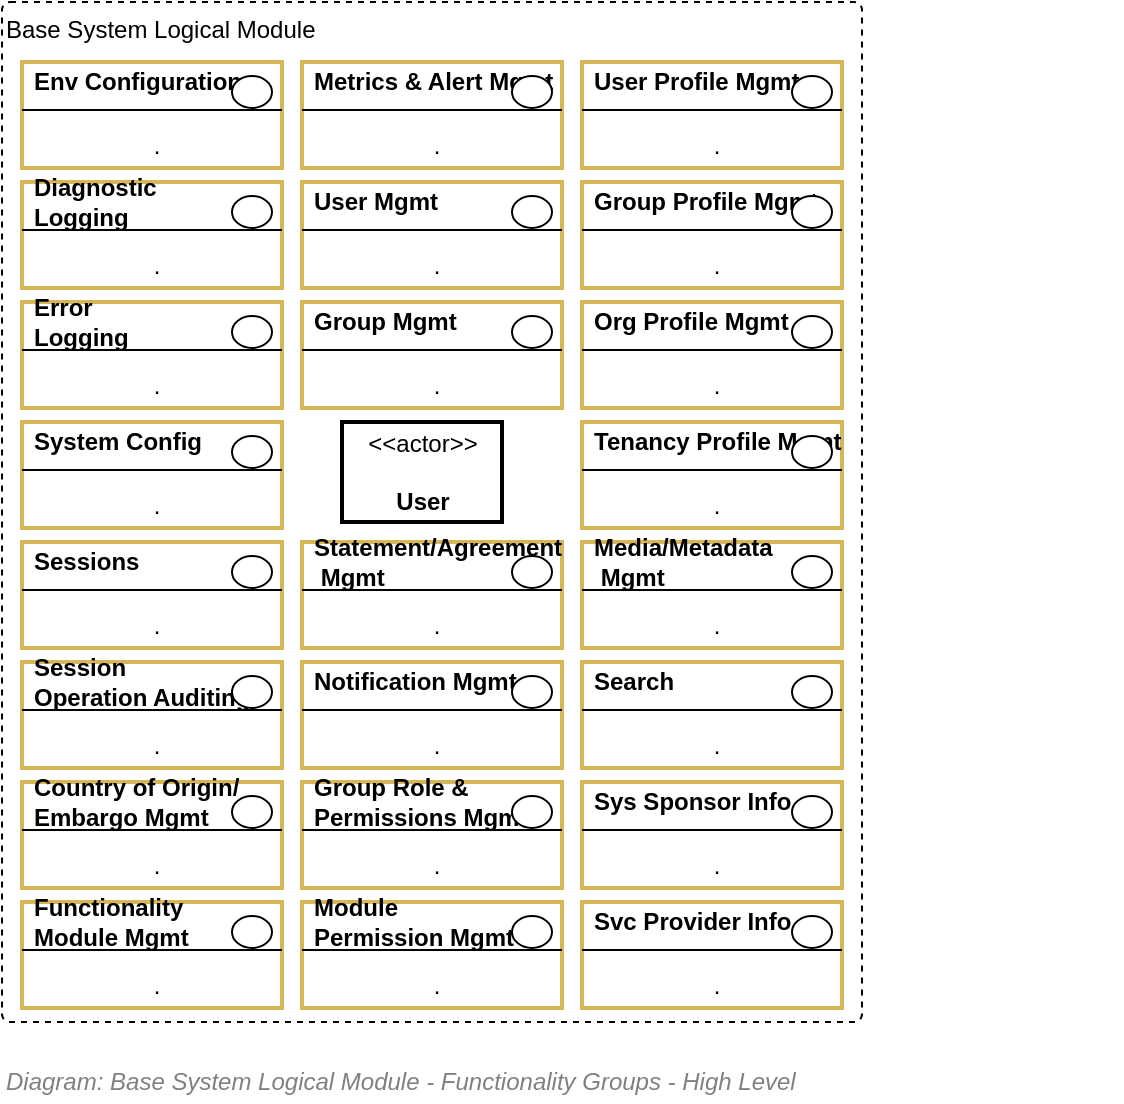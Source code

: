 <mxfile compressed="false" version="17.5.0" type="google">
  <diagram name="Operations" id="pI4JaMz8c7eRJm9Sz2-B">
    <mxGraphModel grid="1" page="1" gridSize="10" guides="1" tooltips="1" connect="1" arrows="1" fold="1" pageScale="1" pageWidth="827" pageHeight="1169" math="0" shadow="0">
      <root>
        <mxCell id="1kkV1kS8Yblyq-Pat1bP-0" />
        <mxCell id="1kkV1kS8Yblyq-Pat1bP-1" parent="1kkV1kS8Yblyq-Pat1bP-0" />
        <mxCell id="1kkV1kS8Yblyq-Pat1bP-2" value="&lt;font style=&quot;font-size: 12px&quot;&gt;Diagram: Base System Logical Module - Functionality Groups - High Level&lt;/font&gt;" style="text;strokeColor=none;fillColor=none;html=1;fontSize=12;fontStyle=2;verticalAlign=middle;align=left;shadow=0;glass=0;comic=0;opacity=30;fontColor=#808080;strokeWidth=1;" vertex="1" parent="1kkV1kS8Yblyq-Pat1bP-1">
          <mxGeometry x="120" y="660" width="520" height="20" as="geometry" />
        </mxCell>
        <UserObject label="" tooltip="ABOUT&#xa;&#xa;The Base Module provides Functionality that is pretty much common across all mature applications, from Diagnostics, through information about the system (who paid for it/who built it, who is supplying it/the reseller, the system name), through to the current Tenancy and User, its Media and what people think of it. &#xa;&#xa;&#xa;&#xa;Secondary Modules build on top of the Core module, adding Business Domain Specific functionality (described later)." id="1kkV1kS8Yblyq-Pat1bP-3">
          <mxCell style="shape=image;html=1;verticalAlign=top;verticalLabelPosition=bottom;labelBackgroundColor=#ffffff;imageAspect=0;aspect=fixed;image=https://cdn1.iconfinder.com/data/icons/hawcons/32/699014-icon-28-information-128.png;shadow=0;dashed=0;fontFamily=Helvetica;fontSize=12;fontColor=#000000;align=center;strokeColor=#000000;fillColor=#505050;dashPattern=1 1;" vertex="1" parent="1kkV1kS8Yblyq-Pat1bP-1">
            <mxGeometry x="660" y="660" width="20" height="20" as="geometry" />
          </mxCell>
        </UserObject>
        <mxCell id="1kkV1kS8Yblyq-Pat1bP-4" value="Base System Logical Module" style="rounded=1;whiteSpace=wrap;html=1;strokeWidth=1;fillColor=none;dashed=1;absoluteArcSize=1;arcSize=8;container=1;collapsible=0;recursiveResize=0;align=left;verticalAlign=top;" vertex="1" parent="1kkV1kS8Yblyq-Pat1bP-1">
          <mxGeometry x="120" y="130" width="430" height="510" as="geometry" />
        </mxCell>
        <mxCell id="1kkV1kS8Yblyq-Pat1bP-5" value="" style="fontStyle=1;align=center;verticalAlign=top;childLayout=stackLayout;horizontal=1;horizontalStack=0;resizeParent=1;resizeParentMax=0;resizeLast=0;marginBottom=0;strokeColor=#d6b656;strokeWidth=2;fillColor=none;" vertex="1" parent="1kkV1kS8Yblyq-Pat1bP-4">
          <mxGeometry x="10" y="90" width="130" height="53" as="geometry" />
        </mxCell>
        <mxCell id="1kkV1kS8Yblyq-Pat1bP-6" value="Diagnostic &lt;br&gt;Logging" style="html=1;align=left;spacingLeft=4;verticalAlign=middle;strokeColor=none;fillColor=none;fontStyle=1" vertex="1" parent="1kkV1kS8Yblyq-Pat1bP-5">
          <mxGeometry width="130" height="20" as="geometry" />
        </mxCell>
        <mxCell id="1kkV1kS8Yblyq-Pat1bP-7" value="" style="shape=ellipse;" vertex="1" parent="1kkV1kS8Yblyq-Pat1bP-6">
          <mxGeometry x="1" width="20" height="16" relative="1" as="geometry">
            <mxPoint x="-25" y="7" as="offset" />
          </mxGeometry>
        </mxCell>
        <mxCell id="1kkV1kS8Yblyq-Pat1bP-8" value="" style="line;strokeWidth=1;fillColor=none;align=left;verticalAlign=middle;spacingTop=-1;spacingLeft=3;spacingRight=3;rotatable=0;labelPosition=right;points=[];portConstraint=eastwest;" vertex="1" parent="1kkV1kS8Yblyq-Pat1bP-5">
          <mxGeometry y="20" width="130" height="8" as="geometry" />
        </mxCell>
        <mxCell id="1kkV1kS8Yblyq-Pat1bP-9" value="." style="html=1;align=center;spacingLeft=4;verticalAlign=top;strokeColor=none;fillColor=none;" vertex="1" parent="1kkV1kS8Yblyq-Pat1bP-5">
          <mxGeometry y="28" width="130" height="25" as="geometry" />
        </mxCell>
        <mxCell id="1kkV1kS8Yblyq-Pat1bP-10" value="&amp;lt;&amp;lt;actor&amp;gt;&amp;gt;&lt;br&gt;&lt;br&gt;&lt;b&gt;User&lt;/b&gt;" style="text;html=1;align=center;verticalAlign=middle;dashed=0;strokeColor=#000000;strokeWidth=2;" vertex="1" parent="1kkV1kS8Yblyq-Pat1bP-4">
          <mxGeometry x="170" y="210" width="80" height="50" as="geometry" />
        </mxCell>
        <mxCell id="1kkV1kS8Yblyq-Pat1bP-11" value="" style="fontStyle=1;align=center;verticalAlign=top;childLayout=stackLayout;horizontal=1;horizontalStack=0;resizeParent=1;resizeParentMax=0;resizeLast=0;marginBottom=0;strokeColor=#d6b656;strokeWidth=2;fillColor=none;" vertex="1" parent="1kkV1kS8Yblyq-Pat1bP-4">
          <mxGeometry x="10" y="150" width="130" height="53" as="geometry" />
        </mxCell>
        <mxCell id="1kkV1kS8Yblyq-Pat1bP-12" value="Error &lt;br&gt;Logging" style="html=1;align=left;spacingLeft=4;verticalAlign=middle;strokeColor=none;fillColor=none;fontStyle=1" vertex="1" parent="1kkV1kS8Yblyq-Pat1bP-11">
          <mxGeometry width="130" height="20" as="geometry" />
        </mxCell>
        <mxCell id="1kkV1kS8Yblyq-Pat1bP-13" value="" style="shape=ellipse;" vertex="1" parent="1kkV1kS8Yblyq-Pat1bP-12">
          <mxGeometry x="1" width="20" height="16" relative="1" as="geometry">
            <mxPoint x="-25" y="7" as="offset" />
          </mxGeometry>
        </mxCell>
        <mxCell id="1kkV1kS8Yblyq-Pat1bP-14" value="" style="line;strokeWidth=1;fillColor=none;align=left;verticalAlign=middle;spacingTop=-1;spacingLeft=3;spacingRight=3;rotatable=0;labelPosition=right;points=[];portConstraint=eastwest;" vertex="1" parent="1kkV1kS8Yblyq-Pat1bP-11">
          <mxGeometry y="20" width="130" height="8" as="geometry" />
        </mxCell>
        <mxCell id="1kkV1kS8Yblyq-Pat1bP-15" value="." style="html=1;align=center;spacingLeft=4;verticalAlign=top;strokeColor=none;fillColor=none;" vertex="1" parent="1kkV1kS8Yblyq-Pat1bP-11">
          <mxGeometry y="28" width="130" height="25" as="geometry" />
        </mxCell>
        <mxCell id="1kkV1kS8Yblyq-Pat1bP-16" value="" style="fontStyle=1;align=center;verticalAlign=top;childLayout=stackLayout;horizontal=1;horizontalStack=0;resizeParent=1;resizeParentMax=0;resizeLast=0;marginBottom=0;strokeColor=#d6b656;strokeWidth=2;fillColor=none;" vertex="1" parent="1kkV1kS8Yblyq-Pat1bP-4">
          <mxGeometry x="10" y="270" width="130" height="53" as="geometry" />
        </mxCell>
        <mxCell id="1kkV1kS8Yblyq-Pat1bP-17" value="Sessions" style="html=1;align=left;spacingLeft=4;verticalAlign=middle;strokeColor=none;fillColor=none;fontStyle=1" vertex="1" parent="1kkV1kS8Yblyq-Pat1bP-16">
          <mxGeometry width="130" height="20" as="geometry" />
        </mxCell>
        <mxCell id="1kkV1kS8Yblyq-Pat1bP-18" value="" style="shape=ellipse;" vertex="1" parent="1kkV1kS8Yblyq-Pat1bP-17">
          <mxGeometry x="1" width="20" height="16" relative="1" as="geometry">
            <mxPoint x="-25" y="7" as="offset" />
          </mxGeometry>
        </mxCell>
        <mxCell id="1kkV1kS8Yblyq-Pat1bP-19" value="" style="line;strokeWidth=1;fillColor=none;align=left;verticalAlign=middle;spacingTop=-1;spacingLeft=3;spacingRight=3;rotatable=0;labelPosition=right;points=[];portConstraint=eastwest;" vertex="1" parent="1kkV1kS8Yblyq-Pat1bP-16">
          <mxGeometry y="20" width="130" height="8" as="geometry" />
        </mxCell>
        <mxCell id="1kkV1kS8Yblyq-Pat1bP-20" value="." style="html=1;align=center;spacingLeft=4;verticalAlign=top;strokeColor=none;fillColor=none;" vertex="1" parent="1kkV1kS8Yblyq-Pat1bP-16">
          <mxGeometry y="28" width="130" height="25" as="geometry" />
        </mxCell>
        <mxCell id="1kkV1kS8Yblyq-Pat1bP-21" value="" style="fontStyle=1;align=center;verticalAlign=top;childLayout=stackLayout;horizontal=1;horizontalStack=0;resizeParent=1;resizeParentMax=0;resizeLast=0;marginBottom=0;strokeColor=#d6b656;strokeWidth=2;fillColor=none;" vertex="1" parent="1kkV1kS8Yblyq-Pat1bP-4">
          <mxGeometry x="10" y="210" width="130" height="53" as="geometry" />
        </mxCell>
        <mxCell id="1kkV1kS8Yblyq-Pat1bP-22" value="System Config" style="html=1;align=left;spacingLeft=4;verticalAlign=middle;strokeColor=none;fillColor=none;fontStyle=1" vertex="1" parent="1kkV1kS8Yblyq-Pat1bP-21">
          <mxGeometry width="130" height="20" as="geometry" />
        </mxCell>
        <mxCell id="1kkV1kS8Yblyq-Pat1bP-23" value="" style="shape=ellipse;" vertex="1" parent="1kkV1kS8Yblyq-Pat1bP-22">
          <mxGeometry x="1" width="20" height="16" relative="1" as="geometry">
            <mxPoint x="-25" y="7" as="offset" />
          </mxGeometry>
        </mxCell>
        <mxCell id="1kkV1kS8Yblyq-Pat1bP-24" value="" style="line;strokeWidth=1;fillColor=none;align=left;verticalAlign=middle;spacingTop=-1;spacingLeft=3;spacingRight=3;rotatable=0;labelPosition=right;points=[];portConstraint=eastwest;" vertex="1" parent="1kkV1kS8Yblyq-Pat1bP-21">
          <mxGeometry y="20" width="130" height="8" as="geometry" />
        </mxCell>
        <mxCell id="1kkV1kS8Yblyq-Pat1bP-25" value="." style="html=1;align=center;spacingLeft=4;verticalAlign=top;strokeColor=none;fillColor=none;" vertex="1" parent="1kkV1kS8Yblyq-Pat1bP-21">
          <mxGeometry y="28" width="130" height="25" as="geometry" />
        </mxCell>
        <mxCell id="1kkV1kS8Yblyq-Pat1bP-26" value="" style="fontStyle=1;align=center;verticalAlign=top;childLayout=stackLayout;horizontal=1;horizontalStack=0;resizeParent=1;resizeParentMax=0;resizeLast=0;marginBottom=0;strokeColor=#d6b656;strokeWidth=2;fillColor=none;" vertex="1" parent="1kkV1kS8Yblyq-Pat1bP-4">
          <mxGeometry x="290" y="390" width="130" height="53" as="geometry" />
        </mxCell>
        <mxCell id="1kkV1kS8Yblyq-Pat1bP-27" value="Sys Sponsor Info" style="html=1;align=left;spacingLeft=4;verticalAlign=middle;strokeColor=none;fillColor=none;fontStyle=1" vertex="1" parent="1kkV1kS8Yblyq-Pat1bP-26">
          <mxGeometry width="130" height="20" as="geometry" />
        </mxCell>
        <mxCell id="1kkV1kS8Yblyq-Pat1bP-28" value="" style="shape=ellipse;" vertex="1" parent="1kkV1kS8Yblyq-Pat1bP-27">
          <mxGeometry x="1" width="20" height="16" relative="1" as="geometry">
            <mxPoint x="-25" y="7" as="offset" />
          </mxGeometry>
        </mxCell>
        <mxCell id="1kkV1kS8Yblyq-Pat1bP-29" value="" style="line;strokeWidth=1;fillColor=none;align=left;verticalAlign=middle;spacingTop=-1;spacingLeft=3;spacingRight=3;rotatable=0;labelPosition=right;points=[];portConstraint=eastwest;" vertex="1" parent="1kkV1kS8Yblyq-Pat1bP-26">
          <mxGeometry y="20" width="130" height="8" as="geometry" />
        </mxCell>
        <mxCell id="1kkV1kS8Yblyq-Pat1bP-30" value="." style="html=1;align=center;spacingLeft=4;verticalAlign=top;strokeColor=none;fillColor=none;" vertex="1" parent="1kkV1kS8Yblyq-Pat1bP-26">
          <mxGeometry y="28" width="130" height="25" as="geometry" />
        </mxCell>
        <mxCell id="1kkV1kS8Yblyq-Pat1bP-31" value="" style="fontStyle=1;align=center;verticalAlign=top;childLayout=stackLayout;horizontal=1;horizontalStack=0;resizeParent=1;resizeParentMax=0;resizeLast=0;marginBottom=0;strokeColor=#d6b656;strokeWidth=2;fillColor=none;" vertex="1" parent="1kkV1kS8Yblyq-Pat1bP-4">
          <mxGeometry x="10" y="30" width="130" height="53" as="geometry" />
        </mxCell>
        <mxCell id="1kkV1kS8Yblyq-Pat1bP-32" value="Env Configuration" style="html=1;align=left;spacingLeft=4;verticalAlign=middle;strokeColor=none;fillColor=none;fontStyle=1" vertex="1" parent="1kkV1kS8Yblyq-Pat1bP-31">
          <mxGeometry width="130" height="20" as="geometry" />
        </mxCell>
        <mxCell id="1kkV1kS8Yblyq-Pat1bP-33" value="" style="shape=ellipse;" vertex="1" parent="1kkV1kS8Yblyq-Pat1bP-32">
          <mxGeometry x="1" width="20" height="16" relative="1" as="geometry">
            <mxPoint x="-25" y="7" as="offset" />
          </mxGeometry>
        </mxCell>
        <mxCell id="1kkV1kS8Yblyq-Pat1bP-34" value="" style="line;strokeWidth=1;fillColor=none;align=left;verticalAlign=middle;spacingTop=-1;spacingLeft=3;spacingRight=3;rotatable=0;labelPosition=right;points=[];portConstraint=eastwest;" vertex="1" parent="1kkV1kS8Yblyq-Pat1bP-31">
          <mxGeometry y="20" width="130" height="8" as="geometry" />
        </mxCell>
        <mxCell id="1kkV1kS8Yblyq-Pat1bP-35" value="." style="html=1;align=center;spacingLeft=4;verticalAlign=top;strokeColor=none;fillColor=none;" vertex="1" parent="1kkV1kS8Yblyq-Pat1bP-31">
          <mxGeometry y="28" width="130" height="25" as="geometry" />
        </mxCell>
        <mxCell id="1kkV1kS8Yblyq-Pat1bP-36" value="" style="fontStyle=1;align=center;verticalAlign=top;childLayout=stackLayout;horizontal=1;horizontalStack=0;resizeParent=1;resizeParentMax=0;resizeLast=0;marginBottom=0;strokeColor=#d6b656;strokeWidth=2;fillColor=none;" vertex="1" parent="1kkV1kS8Yblyq-Pat1bP-4">
          <mxGeometry x="290" y="450" width="130" height="53" as="geometry" />
        </mxCell>
        <mxCell id="1kkV1kS8Yblyq-Pat1bP-37" value="Svc Provider Info" style="html=1;align=left;spacingLeft=4;verticalAlign=middle;strokeColor=none;fillColor=none;fontStyle=1" vertex="1" parent="1kkV1kS8Yblyq-Pat1bP-36">
          <mxGeometry width="130" height="20" as="geometry" />
        </mxCell>
        <mxCell id="1kkV1kS8Yblyq-Pat1bP-38" value="" style="shape=ellipse;" vertex="1" parent="1kkV1kS8Yblyq-Pat1bP-37">
          <mxGeometry x="1" width="20" height="16" relative="1" as="geometry">
            <mxPoint x="-25" y="7" as="offset" />
          </mxGeometry>
        </mxCell>
        <mxCell id="1kkV1kS8Yblyq-Pat1bP-39" value="" style="line;strokeWidth=1;fillColor=none;align=left;verticalAlign=middle;spacingTop=-1;spacingLeft=3;spacingRight=3;rotatable=0;labelPosition=right;points=[];portConstraint=eastwest;" vertex="1" parent="1kkV1kS8Yblyq-Pat1bP-36">
          <mxGeometry y="20" width="130" height="8" as="geometry" />
        </mxCell>
        <mxCell id="1kkV1kS8Yblyq-Pat1bP-40" value="." style="html=1;align=center;spacingLeft=4;verticalAlign=top;strokeColor=none;fillColor=none;" vertex="1" parent="1kkV1kS8Yblyq-Pat1bP-36">
          <mxGeometry y="28" width="130" height="25" as="geometry" />
        </mxCell>
        <mxCell id="1kkV1kS8Yblyq-Pat1bP-41" value="" style="fontStyle=1;align=center;verticalAlign=top;childLayout=stackLayout;horizontal=1;horizontalStack=0;resizeParent=1;resizeParentMax=0;resizeLast=0;marginBottom=0;strokeColor=#d6b656;strokeWidth=2;fillColor=none;" vertex="1" parent="1kkV1kS8Yblyq-Pat1bP-4">
          <mxGeometry x="10" y="330" width="130" height="53" as="geometry" />
        </mxCell>
        <mxCell id="1kkV1kS8Yblyq-Pat1bP-42" value="Session&lt;br&gt;Operation Auditing" style="html=1;align=left;spacingLeft=4;verticalAlign=middle;strokeColor=none;fillColor=none;fontStyle=1" vertex="1" parent="1kkV1kS8Yblyq-Pat1bP-41">
          <mxGeometry width="130" height="20" as="geometry" />
        </mxCell>
        <mxCell id="1kkV1kS8Yblyq-Pat1bP-43" value="" style="shape=ellipse;" vertex="1" parent="1kkV1kS8Yblyq-Pat1bP-42">
          <mxGeometry x="1" width="20" height="16" relative="1" as="geometry">
            <mxPoint x="-25" y="7" as="offset" />
          </mxGeometry>
        </mxCell>
        <mxCell id="1kkV1kS8Yblyq-Pat1bP-44" value="" style="line;strokeWidth=1;fillColor=none;align=left;verticalAlign=middle;spacingTop=-1;spacingLeft=3;spacingRight=3;rotatable=0;labelPosition=right;points=[];portConstraint=eastwest;" vertex="1" parent="1kkV1kS8Yblyq-Pat1bP-41">
          <mxGeometry y="20" width="130" height="8" as="geometry" />
        </mxCell>
        <mxCell id="1kkV1kS8Yblyq-Pat1bP-45" value="." style="html=1;align=center;spacingLeft=4;verticalAlign=top;strokeColor=none;fillColor=none;" vertex="1" parent="1kkV1kS8Yblyq-Pat1bP-41">
          <mxGeometry y="28" width="130" height="25" as="geometry" />
        </mxCell>
        <mxCell id="1kkV1kS8Yblyq-Pat1bP-46" value="" style="fontStyle=1;align=center;verticalAlign=top;childLayout=stackLayout;horizontal=1;horizontalStack=0;resizeParent=1;resizeParentMax=0;resizeLast=0;marginBottom=0;strokeColor=#d6b656;strokeWidth=2;fillColor=none;" vertex="1" parent="1kkV1kS8Yblyq-Pat1bP-4">
          <mxGeometry x="150" y="90" width="130" height="53" as="geometry" />
        </mxCell>
        <mxCell id="1kkV1kS8Yblyq-Pat1bP-47" value="User Mgmt" style="html=1;align=left;spacingLeft=4;verticalAlign=middle;strokeColor=none;fillColor=none;fontStyle=1" vertex="1" parent="1kkV1kS8Yblyq-Pat1bP-46">
          <mxGeometry width="130" height="20" as="geometry" />
        </mxCell>
        <mxCell id="1kkV1kS8Yblyq-Pat1bP-48" value="" style="shape=ellipse;" vertex="1" parent="1kkV1kS8Yblyq-Pat1bP-47">
          <mxGeometry x="1" width="20" height="16" relative="1" as="geometry">
            <mxPoint x="-25" y="7" as="offset" />
          </mxGeometry>
        </mxCell>
        <mxCell id="1kkV1kS8Yblyq-Pat1bP-49" value="" style="line;strokeWidth=1;fillColor=none;align=left;verticalAlign=middle;spacingTop=-1;spacingLeft=3;spacingRight=3;rotatable=0;labelPosition=right;points=[];portConstraint=eastwest;" vertex="1" parent="1kkV1kS8Yblyq-Pat1bP-46">
          <mxGeometry y="20" width="130" height="8" as="geometry" />
        </mxCell>
        <mxCell id="1kkV1kS8Yblyq-Pat1bP-50" value="." style="html=1;align=center;spacingLeft=4;verticalAlign=top;strokeColor=none;fillColor=none;" vertex="1" parent="1kkV1kS8Yblyq-Pat1bP-46">
          <mxGeometry y="28" width="130" height="25" as="geometry" />
        </mxCell>
        <mxCell id="1kkV1kS8Yblyq-Pat1bP-51" value="" style="fontStyle=1;align=center;verticalAlign=top;childLayout=stackLayout;horizontal=1;horizontalStack=0;resizeParent=1;resizeParentMax=0;resizeLast=0;marginBottom=0;strokeColor=#d6b656;strokeWidth=2;fillColor=none;" vertex="1" parent="1kkV1kS8Yblyq-Pat1bP-4">
          <mxGeometry x="150" y="150" width="130" height="53" as="geometry" />
        </mxCell>
        <mxCell id="1kkV1kS8Yblyq-Pat1bP-52" value="Group Mgmt" style="html=1;align=left;spacingLeft=4;verticalAlign=middle;strokeColor=none;fillColor=none;fontStyle=1" vertex="1" parent="1kkV1kS8Yblyq-Pat1bP-51">
          <mxGeometry width="130" height="20" as="geometry" />
        </mxCell>
        <mxCell id="1kkV1kS8Yblyq-Pat1bP-53" value="" style="shape=ellipse;" vertex="1" parent="1kkV1kS8Yblyq-Pat1bP-52">
          <mxGeometry x="1" width="20" height="16" relative="1" as="geometry">
            <mxPoint x="-25" y="7" as="offset" />
          </mxGeometry>
        </mxCell>
        <mxCell id="1kkV1kS8Yblyq-Pat1bP-54" value="" style="line;strokeWidth=1;fillColor=none;align=left;verticalAlign=middle;spacingTop=-1;spacingLeft=3;spacingRight=3;rotatable=0;labelPosition=right;points=[];portConstraint=eastwest;" vertex="1" parent="1kkV1kS8Yblyq-Pat1bP-51">
          <mxGeometry y="20" width="130" height="8" as="geometry" />
        </mxCell>
        <mxCell id="1kkV1kS8Yblyq-Pat1bP-55" value="." style="html=1;align=center;spacingLeft=4;verticalAlign=top;strokeColor=none;fillColor=none;" vertex="1" parent="1kkV1kS8Yblyq-Pat1bP-51">
          <mxGeometry y="28" width="130" height="25" as="geometry" />
        </mxCell>
        <mxCell id="1kkV1kS8Yblyq-Pat1bP-56" value="" style="fontStyle=1;align=center;verticalAlign=top;childLayout=stackLayout;horizontal=1;horizontalStack=0;resizeParent=1;resizeParentMax=0;resizeLast=0;marginBottom=0;strokeColor=#d6b656;strokeWidth=2;fillColor=none;" vertex="1" parent="1kkV1kS8Yblyq-Pat1bP-4">
          <mxGeometry x="150" y="270" width="130" height="53" as="geometry" />
        </mxCell>
        <mxCell id="1kkV1kS8Yblyq-Pat1bP-57" value="Statement/Agreement&lt;br&gt;&amp;nbsp;Mgmt" style="html=1;align=left;spacingLeft=4;verticalAlign=middle;strokeColor=none;fillColor=none;fontStyle=1" vertex="1" parent="1kkV1kS8Yblyq-Pat1bP-56">
          <mxGeometry width="130" height="20" as="geometry" />
        </mxCell>
        <mxCell id="1kkV1kS8Yblyq-Pat1bP-58" value="" style="shape=ellipse;" vertex="1" parent="1kkV1kS8Yblyq-Pat1bP-57">
          <mxGeometry x="1" width="20" height="16" relative="1" as="geometry">
            <mxPoint x="-25" y="7" as="offset" />
          </mxGeometry>
        </mxCell>
        <mxCell id="1kkV1kS8Yblyq-Pat1bP-59" value="" style="line;strokeWidth=1;fillColor=none;align=left;verticalAlign=middle;spacingTop=-1;spacingLeft=3;spacingRight=3;rotatable=0;labelPosition=right;points=[];portConstraint=eastwest;" vertex="1" parent="1kkV1kS8Yblyq-Pat1bP-56">
          <mxGeometry y="20" width="130" height="8" as="geometry" />
        </mxCell>
        <mxCell id="1kkV1kS8Yblyq-Pat1bP-60" value="." style="html=1;align=center;spacingLeft=4;verticalAlign=top;strokeColor=none;fillColor=none;" vertex="1" parent="1kkV1kS8Yblyq-Pat1bP-56">
          <mxGeometry y="28" width="130" height="25" as="geometry" />
        </mxCell>
        <mxCell id="1kkV1kS8Yblyq-Pat1bP-61" value="" style="fontStyle=1;align=center;verticalAlign=top;childLayout=stackLayout;horizontal=1;horizontalStack=0;resizeParent=1;resizeParentMax=0;resizeLast=0;marginBottom=0;strokeColor=#d6b656;strokeWidth=2;fillColor=none;" vertex="1" parent="1kkV1kS8Yblyq-Pat1bP-4">
          <mxGeometry x="290" y="90" width="130" height="53" as="geometry" />
        </mxCell>
        <mxCell id="1kkV1kS8Yblyq-Pat1bP-62" value="Group Profile Mgmt" style="html=1;align=left;spacingLeft=4;verticalAlign=middle;strokeColor=none;fillColor=none;fontStyle=1" vertex="1" parent="1kkV1kS8Yblyq-Pat1bP-61">
          <mxGeometry width="130" height="20" as="geometry" />
        </mxCell>
        <mxCell id="1kkV1kS8Yblyq-Pat1bP-63" value="" style="shape=ellipse;" vertex="1" parent="1kkV1kS8Yblyq-Pat1bP-62">
          <mxGeometry x="1" width="20" height="16" relative="1" as="geometry">
            <mxPoint x="-25" y="7" as="offset" />
          </mxGeometry>
        </mxCell>
        <mxCell id="1kkV1kS8Yblyq-Pat1bP-64" value="" style="line;strokeWidth=1;fillColor=none;align=left;verticalAlign=middle;spacingTop=-1;spacingLeft=3;spacingRight=3;rotatable=0;labelPosition=right;points=[];portConstraint=eastwest;" vertex="1" parent="1kkV1kS8Yblyq-Pat1bP-61">
          <mxGeometry y="20" width="130" height="8" as="geometry" />
        </mxCell>
        <mxCell id="1kkV1kS8Yblyq-Pat1bP-65" value="." style="html=1;align=center;spacingLeft=4;verticalAlign=top;strokeColor=none;fillColor=none;" vertex="1" parent="1kkV1kS8Yblyq-Pat1bP-61">
          <mxGeometry y="28" width="130" height="25" as="geometry" />
        </mxCell>
        <mxCell id="1kkV1kS8Yblyq-Pat1bP-66" value="" style="fontStyle=1;align=center;verticalAlign=top;childLayout=stackLayout;horizontal=1;horizontalStack=0;resizeParent=1;resizeParentMax=0;resizeLast=0;marginBottom=0;strokeColor=#d6b656;strokeWidth=2;fillColor=none;" vertex="1" parent="1kkV1kS8Yblyq-Pat1bP-4">
          <mxGeometry x="290" y="30" width="130" height="53" as="geometry" />
        </mxCell>
        <mxCell id="1kkV1kS8Yblyq-Pat1bP-67" value="User Profile Mgmt" style="html=1;align=left;spacingLeft=4;verticalAlign=middle;strokeColor=none;fillColor=none;fontStyle=1" vertex="1" parent="1kkV1kS8Yblyq-Pat1bP-66">
          <mxGeometry width="130" height="20" as="geometry" />
        </mxCell>
        <mxCell id="1kkV1kS8Yblyq-Pat1bP-68" value="" style="shape=ellipse;" vertex="1" parent="1kkV1kS8Yblyq-Pat1bP-67">
          <mxGeometry x="1" width="20" height="16" relative="1" as="geometry">
            <mxPoint x="-25" y="7" as="offset" />
          </mxGeometry>
        </mxCell>
        <mxCell id="1kkV1kS8Yblyq-Pat1bP-69" value="" style="line;strokeWidth=1;fillColor=none;align=left;verticalAlign=middle;spacingTop=-1;spacingLeft=3;spacingRight=3;rotatable=0;labelPosition=right;points=[];portConstraint=eastwest;" vertex="1" parent="1kkV1kS8Yblyq-Pat1bP-66">
          <mxGeometry y="20" width="130" height="8" as="geometry" />
        </mxCell>
        <mxCell id="1kkV1kS8Yblyq-Pat1bP-70" value="." style="html=1;align=center;spacingLeft=4;verticalAlign=top;strokeColor=none;fillColor=none;" vertex="1" parent="1kkV1kS8Yblyq-Pat1bP-66">
          <mxGeometry y="28" width="130" height="25" as="geometry" />
        </mxCell>
        <mxCell id="1kkV1kS8Yblyq-Pat1bP-71" value="" style="fontStyle=1;align=center;verticalAlign=top;childLayout=stackLayout;horizontal=1;horizontalStack=0;resizeParent=1;resizeParentMax=0;resizeLast=0;marginBottom=0;strokeColor=#d6b656;strokeWidth=2;fillColor=none;" vertex="1" parent="1kkV1kS8Yblyq-Pat1bP-4">
          <mxGeometry x="290" y="150" width="130" height="53" as="geometry" />
        </mxCell>
        <mxCell id="1kkV1kS8Yblyq-Pat1bP-72" value="Org Profile Mgmt" style="html=1;align=left;spacingLeft=4;verticalAlign=middle;strokeColor=none;fillColor=none;fontStyle=1" vertex="1" parent="1kkV1kS8Yblyq-Pat1bP-71">
          <mxGeometry width="130" height="20" as="geometry" />
        </mxCell>
        <mxCell id="1kkV1kS8Yblyq-Pat1bP-73" value="" style="shape=ellipse;" vertex="1" parent="1kkV1kS8Yblyq-Pat1bP-72">
          <mxGeometry x="1" width="20" height="16" relative="1" as="geometry">
            <mxPoint x="-25" y="7" as="offset" />
          </mxGeometry>
        </mxCell>
        <mxCell id="1kkV1kS8Yblyq-Pat1bP-74" value="" style="line;strokeWidth=1;fillColor=none;align=left;verticalAlign=middle;spacingTop=-1;spacingLeft=3;spacingRight=3;rotatable=0;labelPosition=right;points=[];portConstraint=eastwest;" vertex="1" parent="1kkV1kS8Yblyq-Pat1bP-71">
          <mxGeometry y="20" width="130" height="8" as="geometry" />
        </mxCell>
        <mxCell id="1kkV1kS8Yblyq-Pat1bP-75" value="." style="html=1;align=center;spacingLeft=4;verticalAlign=top;strokeColor=none;fillColor=none;" vertex="1" parent="1kkV1kS8Yblyq-Pat1bP-71">
          <mxGeometry y="28" width="130" height="25" as="geometry" />
        </mxCell>
        <mxCell id="1kkV1kS8Yblyq-Pat1bP-76" value="" style="fontStyle=1;align=center;verticalAlign=top;childLayout=stackLayout;horizontal=1;horizontalStack=0;resizeParent=1;resizeParentMax=0;resizeLast=0;marginBottom=0;strokeColor=#d6b656;strokeWidth=2;fillColor=none;" vertex="1" parent="1kkV1kS8Yblyq-Pat1bP-4">
          <mxGeometry x="290" y="210" width="130" height="53" as="geometry" />
        </mxCell>
        <mxCell id="1kkV1kS8Yblyq-Pat1bP-77" value="Tenancy Profile Mgmt" style="html=1;align=left;spacingLeft=4;verticalAlign=middle;strokeColor=none;fillColor=none;fontStyle=1" vertex="1" parent="1kkV1kS8Yblyq-Pat1bP-76">
          <mxGeometry width="130" height="20" as="geometry" />
        </mxCell>
        <mxCell id="1kkV1kS8Yblyq-Pat1bP-78" value="" style="shape=ellipse;" vertex="1" parent="1kkV1kS8Yblyq-Pat1bP-77">
          <mxGeometry x="1" width="20" height="16" relative="1" as="geometry">
            <mxPoint x="-25" y="7" as="offset" />
          </mxGeometry>
        </mxCell>
        <mxCell id="1kkV1kS8Yblyq-Pat1bP-79" value="" style="line;strokeWidth=1;fillColor=none;align=left;verticalAlign=middle;spacingTop=-1;spacingLeft=3;spacingRight=3;rotatable=0;labelPosition=right;points=[];portConstraint=eastwest;" vertex="1" parent="1kkV1kS8Yblyq-Pat1bP-76">
          <mxGeometry y="20" width="130" height="8" as="geometry" />
        </mxCell>
        <mxCell id="1kkV1kS8Yblyq-Pat1bP-80" value="." style="html=1;align=center;spacingLeft=4;verticalAlign=top;strokeColor=none;fillColor=none;" vertex="1" parent="1kkV1kS8Yblyq-Pat1bP-76">
          <mxGeometry y="28" width="130" height="25" as="geometry" />
        </mxCell>
        <mxCell id="1kkV1kS8Yblyq-Pat1bP-81" value="" style="fontStyle=1;align=center;verticalAlign=top;childLayout=stackLayout;horizontal=1;horizontalStack=0;resizeParent=1;resizeParentMax=0;resizeLast=0;marginBottom=0;strokeColor=#d6b656;strokeWidth=2;fillColor=none;" vertex="1" parent="1kkV1kS8Yblyq-Pat1bP-4">
          <mxGeometry x="10" y="390" width="130" height="53" as="geometry" />
        </mxCell>
        <mxCell id="1kkV1kS8Yblyq-Pat1bP-82" value="Country of Origin/&lt;br&gt;Embargo Mgmt" style="html=1;align=left;spacingLeft=4;verticalAlign=middle;strokeColor=none;fillColor=none;fontStyle=1" vertex="1" parent="1kkV1kS8Yblyq-Pat1bP-81">
          <mxGeometry width="130" height="20" as="geometry" />
        </mxCell>
        <mxCell id="1kkV1kS8Yblyq-Pat1bP-83" value="" style="shape=ellipse;" vertex="1" parent="1kkV1kS8Yblyq-Pat1bP-82">
          <mxGeometry x="1" width="20" height="16" relative="1" as="geometry">
            <mxPoint x="-25" y="7" as="offset" />
          </mxGeometry>
        </mxCell>
        <mxCell id="1kkV1kS8Yblyq-Pat1bP-84" value="" style="line;strokeWidth=1;fillColor=none;align=left;verticalAlign=middle;spacingTop=-1;spacingLeft=3;spacingRight=3;rotatable=0;labelPosition=right;points=[];portConstraint=eastwest;" vertex="1" parent="1kkV1kS8Yblyq-Pat1bP-81">
          <mxGeometry y="20" width="130" height="8" as="geometry" />
        </mxCell>
        <mxCell id="1kkV1kS8Yblyq-Pat1bP-85" value="." style="html=1;align=center;spacingLeft=4;verticalAlign=top;strokeColor=none;fillColor=none;" vertex="1" parent="1kkV1kS8Yblyq-Pat1bP-81">
          <mxGeometry y="28" width="130" height="25" as="geometry" />
        </mxCell>
        <mxCell id="1kkV1kS8Yblyq-Pat1bP-86" value="" style="fontStyle=1;align=center;verticalAlign=top;childLayout=stackLayout;horizontal=1;horizontalStack=0;resizeParent=1;resizeParentMax=0;resizeLast=0;marginBottom=0;strokeColor=#d6b656;strokeWidth=2;fillColor=none;" vertex="1" parent="1kkV1kS8Yblyq-Pat1bP-4">
          <mxGeometry x="150" y="450" width="130" height="53" as="geometry" />
        </mxCell>
        <mxCell id="1kkV1kS8Yblyq-Pat1bP-87" value="Module &lt;br&gt;Permission Mgmt" style="html=1;align=left;spacingLeft=4;verticalAlign=middle;strokeColor=none;fillColor=none;fontStyle=1" vertex="1" parent="1kkV1kS8Yblyq-Pat1bP-86">
          <mxGeometry width="130" height="20" as="geometry" />
        </mxCell>
        <mxCell id="1kkV1kS8Yblyq-Pat1bP-88" value="" style="shape=ellipse;" vertex="1" parent="1kkV1kS8Yblyq-Pat1bP-87">
          <mxGeometry x="1" width="20" height="16" relative="1" as="geometry">
            <mxPoint x="-25" y="7" as="offset" />
          </mxGeometry>
        </mxCell>
        <mxCell id="1kkV1kS8Yblyq-Pat1bP-89" value="" style="line;strokeWidth=1;fillColor=none;align=left;verticalAlign=middle;spacingTop=-1;spacingLeft=3;spacingRight=3;rotatable=0;labelPosition=right;points=[];portConstraint=eastwest;" vertex="1" parent="1kkV1kS8Yblyq-Pat1bP-86">
          <mxGeometry y="20" width="130" height="8" as="geometry" />
        </mxCell>
        <mxCell id="1kkV1kS8Yblyq-Pat1bP-90" value="." style="html=1;align=center;spacingLeft=4;verticalAlign=top;strokeColor=none;fillColor=none;" vertex="1" parent="1kkV1kS8Yblyq-Pat1bP-86">
          <mxGeometry y="28" width="130" height="25" as="geometry" />
        </mxCell>
        <mxCell id="1kkV1kS8Yblyq-Pat1bP-91" value="" style="fontStyle=1;align=center;verticalAlign=top;childLayout=stackLayout;horizontal=1;horizontalStack=0;resizeParent=1;resizeParentMax=0;resizeLast=0;marginBottom=0;strokeColor=#d6b656;strokeWidth=2;fillColor=none;" vertex="1" parent="1kkV1kS8Yblyq-Pat1bP-4">
          <mxGeometry x="10" y="450" width="130" height="53" as="geometry" />
        </mxCell>
        <mxCell id="1kkV1kS8Yblyq-Pat1bP-92" value="Functionality&lt;br&gt;Module Mgmt" style="html=1;align=left;spacingLeft=4;verticalAlign=middle;strokeColor=none;fillColor=none;fontStyle=1" vertex="1" parent="1kkV1kS8Yblyq-Pat1bP-91">
          <mxGeometry width="130" height="20" as="geometry" />
        </mxCell>
        <mxCell id="1kkV1kS8Yblyq-Pat1bP-93" value="" style="shape=ellipse;" vertex="1" parent="1kkV1kS8Yblyq-Pat1bP-92">
          <mxGeometry x="1" width="20" height="16" relative="1" as="geometry">
            <mxPoint x="-25" y="7" as="offset" />
          </mxGeometry>
        </mxCell>
        <mxCell id="1kkV1kS8Yblyq-Pat1bP-94" value="" style="line;strokeWidth=1;fillColor=none;align=left;verticalAlign=middle;spacingTop=-1;spacingLeft=3;spacingRight=3;rotatable=0;labelPosition=right;points=[];portConstraint=eastwest;" vertex="1" parent="1kkV1kS8Yblyq-Pat1bP-91">
          <mxGeometry y="20" width="130" height="8" as="geometry" />
        </mxCell>
        <mxCell id="1kkV1kS8Yblyq-Pat1bP-95" value="." style="html=1;align=center;spacingLeft=4;verticalAlign=top;strokeColor=none;fillColor=none;" vertex="1" parent="1kkV1kS8Yblyq-Pat1bP-91">
          <mxGeometry y="28" width="130" height="25" as="geometry" />
        </mxCell>
        <mxCell id="1kkV1kS8Yblyq-Pat1bP-96" value="" style="fontStyle=1;align=center;verticalAlign=top;childLayout=stackLayout;horizontal=1;horizontalStack=0;resizeParent=1;resizeParentMax=0;resizeLast=0;marginBottom=0;strokeColor=#d6b656;strokeWidth=2;fillColor=none;" vertex="1" parent="1kkV1kS8Yblyq-Pat1bP-4">
          <mxGeometry x="150" y="390" width="130" height="53" as="geometry" />
        </mxCell>
        <mxCell id="1kkV1kS8Yblyq-Pat1bP-97" value="Group Role &amp;amp; &lt;br&gt;Permissions Mgmt" style="html=1;align=left;spacingLeft=4;verticalAlign=middle;strokeColor=none;fillColor=none;fontStyle=1" vertex="1" parent="1kkV1kS8Yblyq-Pat1bP-96">
          <mxGeometry width="130" height="20" as="geometry" />
        </mxCell>
        <mxCell id="1kkV1kS8Yblyq-Pat1bP-98" value="" style="shape=ellipse;" vertex="1" parent="1kkV1kS8Yblyq-Pat1bP-97">
          <mxGeometry x="1" width="20" height="16" relative="1" as="geometry">
            <mxPoint x="-25" y="7" as="offset" />
          </mxGeometry>
        </mxCell>
        <mxCell id="1kkV1kS8Yblyq-Pat1bP-99" value="" style="line;strokeWidth=1;fillColor=none;align=left;verticalAlign=middle;spacingTop=-1;spacingLeft=3;spacingRight=3;rotatable=0;labelPosition=right;points=[];portConstraint=eastwest;" vertex="1" parent="1kkV1kS8Yblyq-Pat1bP-96">
          <mxGeometry y="20" width="130" height="8" as="geometry" />
        </mxCell>
        <mxCell id="1kkV1kS8Yblyq-Pat1bP-100" value="." style="html=1;align=center;spacingLeft=4;verticalAlign=top;strokeColor=none;fillColor=none;" vertex="1" parent="1kkV1kS8Yblyq-Pat1bP-96">
          <mxGeometry y="28" width="130" height="25" as="geometry" />
        </mxCell>
        <mxCell id="1kkV1kS8Yblyq-Pat1bP-101" value="" style="fontStyle=1;align=center;verticalAlign=top;childLayout=stackLayout;horizontal=1;horizontalStack=0;resizeParent=1;resizeParentMax=0;resizeLast=0;marginBottom=0;strokeColor=#d6b656;strokeWidth=2;fillColor=none;" vertex="1" parent="1kkV1kS8Yblyq-Pat1bP-4">
          <mxGeometry x="290" y="270" width="130" height="53" as="geometry" />
        </mxCell>
        <mxCell id="1kkV1kS8Yblyq-Pat1bP-102" value="Media/Metadata&lt;br&gt;&amp;nbsp;Mgmt" style="html=1;align=left;spacingLeft=4;verticalAlign=middle;strokeColor=none;fillColor=none;fontStyle=1" vertex="1" parent="1kkV1kS8Yblyq-Pat1bP-101">
          <mxGeometry width="130" height="20" as="geometry" />
        </mxCell>
        <mxCell id="1kkV1kS8Yblyq-Pat1bP-103" value="" style="shape=ellipse;" vertex="1" parent="1kkV1kS8Yblyq-Pat1bP-102">
          <mxGeometry x="1" width="20" height="16" relative="1" as="geometry">
            <mxPoint x="-25" y="7" as="offset" />
          </mxGeometry>
        </mxCell>
        <mxCell id="1kkV1kS8Yblyq-Pat1bP-104" value="" style="line;strokeWidth=1;fillColor=none;align=left;verticalAlign=middle;spacingTop=-1;spacingLeft=3;spacingRight=3;rotatable=0;labelPosition=right;points=[];portConstraint=eastwest;" vertex="1" parent="1kkV1kS8Yblyq-Pat1bP-101">
          <mxGeometry y="20" width="130" height="8" as="geometry" />
        </mxCell>
        <mxCell id="1kkV1kS8Yblyq-Pat1bP-105" value="." style="html=1;align=center;spacingLeft=4;verticalAlign=top;strokeColor=none;fillColor=none;" vertex="1" parent="1kkV1kS8Yblyq-Pat1bP-101">
          <mxGeometry y="28" width="130" height="25" as="geometry" />
        </mxCell>
        <mxCell id="1kkV1kS8Yblyq-Pat1bP-106" value="" style="fontStyle=1;align=center;verticalAlign=top;childLayout=stackLayout;horizontal=1;horizontalStack=0;resizeParent=1;resizeParentMax=0;resizeLast=0;marginBottom=0;strokeColor=#d6b656;strokeWidth=2;fillColor=none;" vertex="1" parent="1kkV1kS8Yblyq-Pat1bP-4">
          <mxGeometry x="290" y="330" width="130" height="53" as="geometry" />
        </mxCell>
        <mxCell id="1kkV1kS8Yblyq-Pat1bP-107" value="Search" style="html=1;align=left;spacingLeft=4;verticalAlign=middle;strokeColor=none;fillColor=none;fontStyle=1" vertex="1" parent="1kkV1kS8Yblyq-Pat1bP-106">
          <mxGeometry width="130" height="20" as="geometry" />
        </mxCell>
        <mxCell id="1kkV1kS8Yblyq-Pat1bP-108" value="" style="shape=ellipse;" vertex="1" parent="1kkV1kS8Yblyq-Pat1bP-107">
          <mxGeometry x="1" width="20" height="16" relative="1" as="geometry">
            <mxPoint x="-25" y="7" as="offset" />
          </mxGeometry>
        </mxCell>
        <mxCell id="1kkV1kS8Yblyq-Pat1bP-109" value="" style="line;strokeWidth=1;fillColor=none;align=left;verticalAlign=middle;spacingTop=-1;spacingLeft=3;spacingRight=3;rotatable=0;labelPosition=right;points=[];portConstraint=eastwest;" vertex="1" parent="1kkV1kS8Yblyq-Pat1bP-106">
          <mxGeometry y="20" width="130" height="8" as="geometry" />
        </mxCell>
        <mxCell id="1kkV1kS8Yblyq-Pat1bP-110" value="." style="html=1;align=center;spacingLeft=4;verticalAlign=top;strokeColor=none;fillColor=none;" vertex="1" parent="1kkV1kS8Yblyq-Pat1bP-106">
          <mxGeometry y="28" width="130" height="25" as="geometry" />
        </mxCell>
        <mxCell id="1kkV1kS8Yblyq-Pat1bP-111" value="" style="fontStyle=1;align=center;verticalAlign=top;childLayout=stackLayout;horizontal=1;horizontalStack=0;resizeParent=1;resizeParentMax=0;resizeLast=0;marginBottom=0;strokeColor=#d6b656;strokeWidth=2;fillColor=none;" vertex="1" parent="1kkV1kS8Yblyq-Pat1bP-4">
          <mxGeometry x="150" y="330" width="130" height="53" as="geometry" />
        </mxCell>
        <mxCell id="1kkV1kS8Yblyq-Pat1bP-112" value="Notification Mgmt" style="html=1;align=left;spacingLeft=4;verticalAlign=middle;strokeColor=none;fillColor=none;fontStyle=1" vertex="1" parent="1kkV1kS8Yblyq-Pat1bP-111">
          <mxGeometry width="130" height="20" as="geometry" />
        </mxCell>
        <mxCell id="1kkV1kS8Yblyq-Pat1bP-113" value="" style="shape=ellipse;" vertex="1" parent="1kkV1kS8Yblyq-Pat1bP-112">
          <mxGeometry x="1" width="20" height="16" relative="1" as="geometry">
            <mxPoint x="-25" y="7" as="offset" />
          </mxGeometry>
        </mxCell>
        <mxCell id="1kkV1kS8Yblyq-Pat1bP-114" value="" style="line;strokeWidth=1;fillColor=none;align=left;verticalAlign=middle;spacingTop=-1;spacingLeft=3;spacingRight=3;rotatable=0;labelPosition=right;points=[];portConstraint=eastwest;" vertex="1" parent="1kkV1kS8Yblyq-Pat1bP-111">
          <mxGeometry y="20" width="130" height="8" as="geometry" />
        </mxCell>
        <mxCell id="1kkV1kS8Yblyq-Pat1bP-115" value="." style="html=1;align=center;spacingLeft=4;verticalAlign=top;strokeColor=none;fillColor=none;" vertex="1" parent="1kkV1kS8Yblyq-Pat1bP-111">
          <mxGeometry y="28" width="130" height="25" as="geometry" />
        </mxCell>
        <mxCell id="1kkV1kS8Yblyq-Pat1bP-116" value="" style="fontStyle=1;align=center;verticalAlign=top;childLayout=stackLayout;horizontal=1;horizontalStack=0;resizeParent=1;resizeParentMax=0;resizeLast=0;marginBottom=0;strokeColor=#d6b656;strokeWidth=2;fillColor=none;" vertex="1" parent="1kkV1kS8Yblyq-Pat1bP-1">
          <mxGeometry x="270" y="160" width="130" height="53" as="geometry" />
        </mxCell>
        <mxCell id="1kkV1kS8Yblyq-Pat1bP-117" value="Metrics &amp;amp; Alert Mgmt" style="html=1;align=left;spacingLeft=4;verticalAlign=middle;strokeColor=none;fillColor=none;fontStyle=1" vertex="1" parent="1kkV1kS8Yblyq-Pat1bP-116">
          <mxGeometry width="130" height="20" as="geometry" />
        </mxCell>
        <mxCell id="1kkV1kS8Yblyq-Pat1bP-118" value="" style="shape=ellipse;" vertex="1" parent="1kkV1kS8Yblyq-Pat1bP-117">
          <mxGeometry x="1" width="20" height="16" relative="1" as="geometry">
            <mxPoint x="-25" y="7" as="offset" />
          </mxGeometry>
        </mxCell>
        <mxCell id="1kkV1kS8Yblyq-Pat1bP-119" value="" style="line;strokeWidth=1;fillColor=none;align=left;verticalAlign=middle;spacingTop=-1;spacingLeft=3;spacingRight=3;rotatable=0;labelPosition=right;points=[];portConstraint=eastwest;" vertex="1" parent="1kkV1kS8Yblyq-Pat1bP-116">
          <mxGeometry y="20" width="130" height="8" as="geometry" />
        </mxCell>
        <mxCell id="1kkV1kS8Yblyq-Pat1bP-120" value="." style="html=1;align=center;spacingLeft=4;verticalAlign=top;strokeColor=none;fillColor=none;" vertex="1" parent="1kkV1kS8Yblyq-Pat1bP-116">
          <mxGeometry y="28" width="130" height="25" as="geometry" />
        </mxCell>
      </root>
    </mxGraphModel>
  </diagram>
</mxfile>
